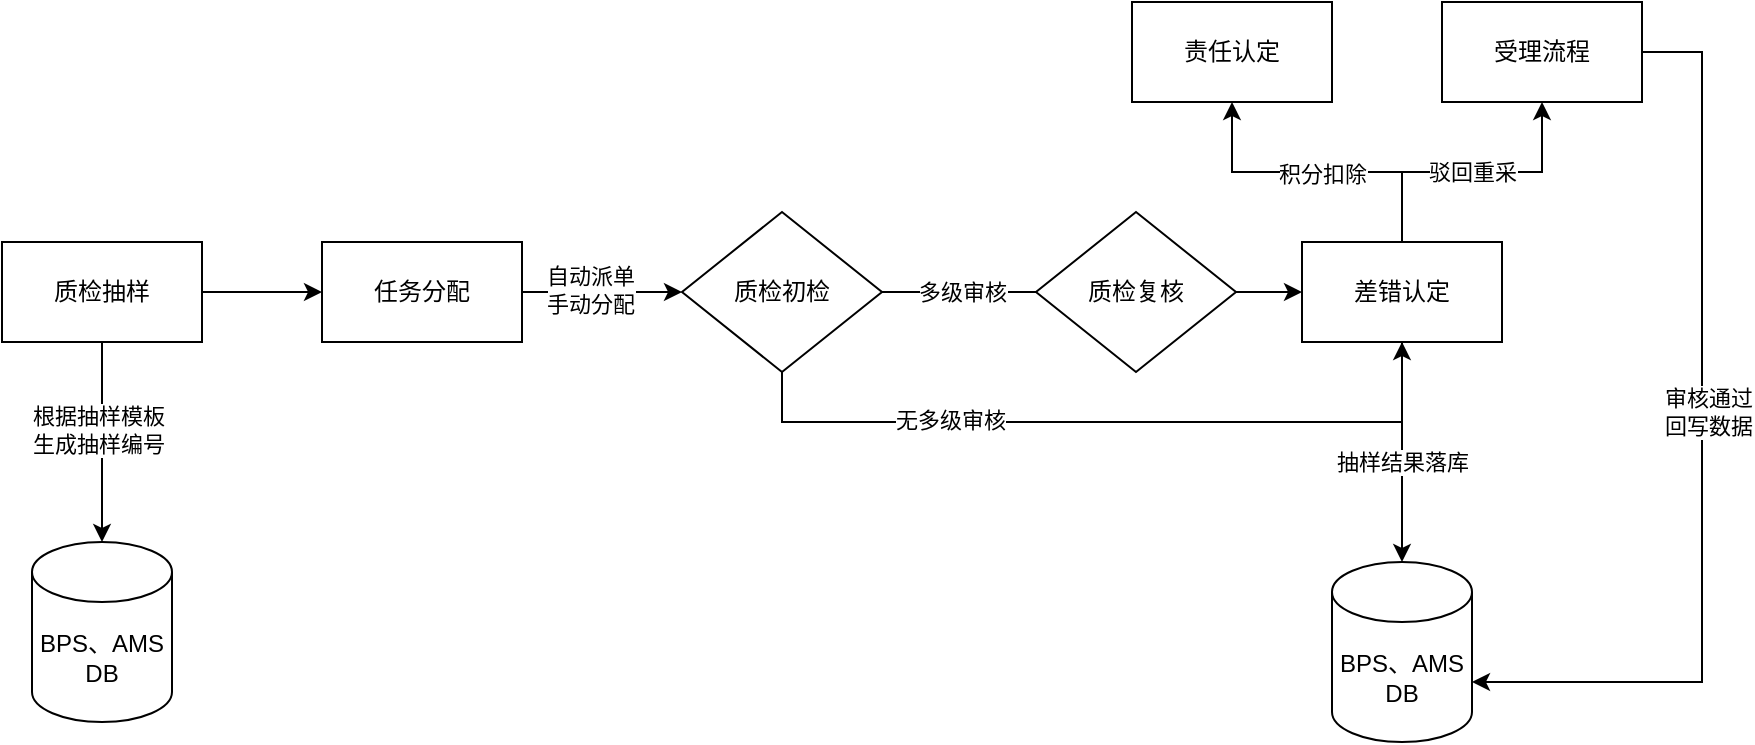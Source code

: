 <mxfile version="14.0.0" type="github">
  <diagram id="9LKX-si_4yWUbHkZIEd7" name="第 1 页">
    <mxGraphModel dx="1097" dy="695" grid="1" gridSize="10" guides="1" tooltips="1" connect="1" arrows="1" fold="1" page="1" pageScale="1" pageWidth="690" pageHeight="980" math="0" shadow="0">
      <root>
        <mxCell id="0" />
        <mxCell id="1" parent="0" />
        <mxCell id="WEqB35Hxpz7HUWLLkqiR-4" value="BPS、AMS&lt;br&gt;DB" style="shape=cylinder3;whiteSpace=wrap;html=1;boundedLbl=1;backgroundOutline=1;size=15;" parent="1" vertex="1">
          <mxGeometry x="55" y="310" width="70" height="90" as="geometry" />
        </mxCell>
        <mxCell id="WEqB35Hxpz7HUWLLkqiR-9" style="edgeStyle=orthogonalEdgeStyle;rounded=0;orthogonalLoop=1;jettySize=auto;html=1;entryX=0.5;entryY=0;entryDx=0;entryDy=0;entryPerimeter=0;" parent="1" source="WEqB35Hxpz7HUWLLkqiR-6" target="WEqB35Hxpz7HUWLLkqiR-4" edge="1">
          <mxGeometry relative="1" as="geometry" />
        </mxCell>
        <mxCell id="WEqB35Hxpz7HUWLLkqiR-28" value="根据抽样模板&lt;br&gt;生成抽样编号" style="edgeLabel;html=1;align=center;verticalAlign=middle;resizable=0;points=[];" parent="WEqB35Hxpz7HUWLLkqiR-9" vertex="1" connectable="0">
          <mxGeometry x="-0.133" y="-2" relative="1" as="geometry">
            <mxPoint as="offset" />
          </mxGeometry>
        </mxCell>
        <mxCell id="WEqB35Hxpz7HUWLLkqiR-14" style="edgeStyle=orthogonalEdgeStyle;rounded=0;orthogonalLoop=1;jettySize=auto;html=1;entryX=0;entryY=0.5;entryDx=0;entryDy=0;" parent="1" source="WEqB35Hxpz7HUWLLkqiR-6" target="WEqB35Hxpz7HUWLLkqiR-11" edge="1">
          <mxGeometry relative="1" as="geometry" />
        </mxCell>
        <mxCell id="WEqB35Hxpz7HUWLLkqiR-6" value="质检抽样" style="rounded=0;whiteSpace=wrap;html=1;" parent="1" vertex="1">
          <mxGeometry x="40" y="160" width="100" height="50" as="geometry" />
        </mxCell>
        <mxCell id="WEqB35Hxpz7HUWLLkqiR-18" style="edgeStyle=orthogonalEdgeStyle;rounded=0;orthogonalLoop=1;jettySize=auto;html=1;entryX=0;entryY=0.5;entryDx=0;entryDy=0;" parent="1" source="WEqB35Hxpz7HUWLLkqiR-11" target="WEqB35Hxpz7HUWLLkqiR-24" edge="1">
          <mxGeometry relative="1" as="geometry">
            <mxPoint x="420" y="185" as="targetPoint" />
          </mxGeometry>
        </mxCell>
        <mxCell id="WEqB35Hxpz7HUWLLkqiR-190" value="自动派单&lt;br&gt;手动分配" style="edgeLabel;html=1;align=center;verticalAlign=middle;resizable=0;points=[];" parent="WEqB35Hxpz7HUWLLkqiR-18" vertex="1" connectable="0">
          <mxGeometry x="-0.158" relative="1" as="geometry">
            <mxPoint y="-1" as="offset" />
          </mxGeometry>
        </mxCell>
        <mxCell id="WEqB35Hxpz7HUWLLkqiR-11" value="任务分配" style="rounded=0;whiteSpace=wrap;html=1;" parent="1" vertex="1">
          <mxGeometry x="200" y="160" width="100" height="50" as="geometry" />
        </mxCell>
        <mxCell id="WEqB35Hxpz7HUWLLkqiR-20" style="edgeStyle=orthogonalEdgeStyle;rounded=0;orthogonalLoop=1;jettySize=auto;html=1;entryX=0;entryY=0.5;entryDx=0;entryDy=0;exitX=1;exitY=0.5;exitDx=0;exitDy=0;" parent="1" source="WEqB35Hxpz7HUWLLkqiR-24" edge="1">
          <mxGeometry relative="1" as="geometry">
            <mxPoint x="520" y="185" as="sourcePoint" />
            <mxPoint x="590" y="185" as="targetPoint" />
          </mxGeometry>
        </mxCell>
        <mxCell id="WEqB35Hxpz7HUWLLkqiR-31" value="多级审核" style="edgeLabel;html=1;align=center;verticalAlign=middle;resizable=0;points=[];" parent="WEqB35Hxpz7HUWLLkqiR-20" vertex="1" connectable="0">
          <mxGeometry x="-0.11" y="1" relative="1" as="geometry">
            <mxPoint x="-9.14" y="1" as="offset" />
          </mxGeometry>
        </mxCell>
        <mxCell id="WEqB35Hxpz7HUWLLkqiR-21" value="" style="edgeStyle=orthogonalEdgeStyle;rounded=0;orthogonalLoop=1;jettySize=auto;html=1;exitX=1;exitY=0.5;exitDx=0;exitDy=0;" parent="1" source="WEqB35Hxpz7HUWLLkqiR-23" target="WEqB35Hxpz7HUWLLkqiR-17" edge="1">
          <mxGeometry relative="1" as="geometry">
            <mxPoint x="687" y="240" as="sourcePoint" />
          </mxGeometry>
        </mxCell>
        <mxCell id="WEqB35Hxpz7HUWLLkqiR-36" style="edgeStyle=orthogonalEdgeStyle;rounded=0;orthogonalLoop=1;jettySize=auto;html=1;entryX=0.5;entryY=1;entryDx=0;entryDy=0;" parent="1" source="WEqB35Hxpz7HUWLLkqiR-17" target="WEqB35Hxpz7HUWLLkqiR-27" edge="1">
          <mxGeometry relative="1" as="geometry" />
        </mxCell>
        <mxCell id="WEqB35Hxpz7HUWLLkqiR-37" value="驳回重采" style="edgeLabel;html=1;align=center;verticalAlign=middle;resizable=0;points=[];" parent="WEqB35Hxpz7HUWLLkqiR-36" vertex="1" connectable="0">
          <mxGeometry x="-0.032" relative="1" as="geometry">
            <mxPoint x="2" as="offset" />
          </mxGeometry>
        </mxCell>
        <mxCell id="WEqB35Hxpz7HUWLLkqiR-184" style="edgeStyle=orthogonalEdgeStyle;rounded=0;orthogonalLoop=1;jettySize=auto;html=1;entryX=0.5;entryY=1;entryDx=0;entryDy=0;" parent="1" source="WEqB35Hxpz7HUWLLkqiR-17" target="WEqB35Hxpz7HUWLLkqiR-183" edge="1">
          <mxGeometry relative="1" as="geometry" />
        </mxCell>
        <mxCell id="WEqB35Hxpz7HUWLLkqiR-185" value="积分扣除" style="edgeLabel;html=1;align=center;verticalAlign=middle;resizable=0;points=[];" parent="WEqB35Hxpz7HUWLLkqiR-184" vertex="1" connectable="0">
          <mxGeometry x="0.149" y="2" relative="1" as="geometry">
            <mxPoint x="14" y="-1" as="offset" />
          </mxGeometry>
        </mxCell>
        <mxCell id="WEqB35Hxpz7HUWLLkqiR-188" style="edgeStyle=orthogonalEdgeStyle;rounded=0;orthogonalLoop=1;jettySize=auto;html=1;entryX=0.5;entryY=0;entryDx=0;entryDy=0;entryPerimeter=0;" parent="1" source="WEqB35Hxpz7HUWLLkqiR-17" target="WEqB35Hxpz7HUWLLkqiR-187" edge="1">
          <mxGeometry relative="1" as="geometry" />
        </mxCell>
        <mxCell id="WEqB35Hxpz7HUWLLkqiR-189" value="抽样结果落库" style="edgeLabel;html=1;align=center;verticalAlign=middle;resizable=0;points=[];" parent="WEqB35Hxpz7HUWLLkqiR-188" vertex="1" connectable="0">
          <mxGeometry x="0.082" relative="1" as="geometry">
            <mxPoint as="offset" />
          </mxGeometry>
        </mxCell>
        <mxCell id="WEqB35Hxpz7HUWLLkqiR-17" value="差错认定" style="rounded=0;whiteSpace=wrap;html=1;" parent="1" vertex="1">
          <mxGeometry x="690" y="160" width="100" height="50" as="geometry" />
        </mxCell>
        <mxCell id="WEqB35Hxpz7HUWLLkqiR-23" value="&lt;span&gt;质检复核&lt;/span&gt;" style="rhombus;whiteSpace=wrap;html=1;" parent="1" vertex="1">
          <mxGeometry x="557" y="145" width="100" height="80" as="geometry" />
        </mxCell>
        <mxCell id="WEqB35Hxpz7HUWLLkqiR-32" style="edgeStyle=orthogonalEdgeStyle;rounded=0;orthogonalLoop=1;jettySize=auto;html=1;exitX=0.5;exitY=1;exitDx=0;exitDy=0;entryX=0.5;entryY=1;entryDx=0;entryDy=0;" parent="1" source="WEqB35Hxpz7HUWLLkqiR-24" target="WEqB35Hxpz7HUWLLkqiR-17" edge="1">
          <mxGeometry relative="1" as="geometry">
            <mxPoint x="770" y="210" as="targetPoint" />
            <Array as="points">
              <mxPoint x="430" y="250" />
              <mxPoint x="740" y="250" />
            </Array>
          </mxGeometry>
        </mxCell>
        <mxCell id="WEqB35Hxpz7HUWLLkqiR-33" value="无多级审核" style="edgeLabel;html=1;align=center;verticalAlign=middle;resizable=0;points=[];" parent="WEqB35Hxpz7HUWLLkqiR-32" vertex="1" connectable="0">
          <mxGeometry x="-0.419" relative="1" as="geometry">
            <mxPoint y="-1" as="offset" />
          </mxGeometry>
        </mxCell>
        <mxCell id="WEqB35Hxpz7HUWLLkqiR-24" value="&lt;span&gt;质检初检&lt;/span&gt;" style="rhombus;whiteSpace=wrap;html=1;" parent="1" vertex="1">
          <mxGeometry x="380" y="145" width="100" height="80" as="geometry" />
        </mxCell>
        <mxCell id="IQjXJqUmSZiwlQCXfWeU-1" style="edgeStyle=orthogonalEdgeStyle;rounded=0;orthogonalLoop=1;jettySize=auto;html=1;entryX=1;entryY=0;entryDx=0;entryDy=60;entryPerimeter=0;" edge="1" parent="1" source="WEqB35Hxpz7HUWLLkqiR-27" target="WEqB35Hxpz7HUWLLkqiR-187">
          <mxGeometry relative="1" as="geometry">
            <Array as="points">
              <mxPoint x="890" y="65" />
              <mxPoint x="890" y="380" />
            </Array>
          </mxGeometry>
        </mxCell>
        <mxCell id="IQjXJqUmSZiwlQCXfWeU-2" value="审核通过&lt;br&gt;回写数据" style="edgeLabel;html=1;align=center;verticalAlign=middle;resizable=0;points=[];" vertex="1" connectable="0" parent="IQjXJqUmSZiwlQCXfWeU-1">
          <mxGeometry x="-0.087" y="3" relative="1" as="geometry">
            <mxPoint as="offset" />
          </mxGeometry>
        </mxCell>
        <mxCell id="WEqB35Hxpz7HUWLLkqiR-27" value="受理流程" style="rounded=0;whiteSpace=wrap;html=1;" parent="1" vertex="1">
          <mxGeometry x="760" y="40" width="100" height="50" as="geometry" />
        </mxCell>
        <mxCell id="WEqB35Hxpz7HUWLLkqiR-183" value="责任认定" style="rounded=0;whiteSpace=wrap;html=1;" parent="1" vertex="1">
          <mxGeometry x="605" y="40" width="100" height="50" as="geometry" />
        </mxCell>
        <mxCell id="WEqB35Hxpz7HUWLLkqiR-187" value="BPS、AMS&lt;br&gt;DB" style="shape=cylinder3;whiteSpace=wrap;html=1;boundedLbl=1;backgroundOutline=1;size=15;" parent="1" vertex="1">
          <mxGeometry x="705" y="320" width="70" height="90" as="geometry" />
        </mxCell>
      </root>
    </mxGraphModel>
  </diagram>
</mxfile>
